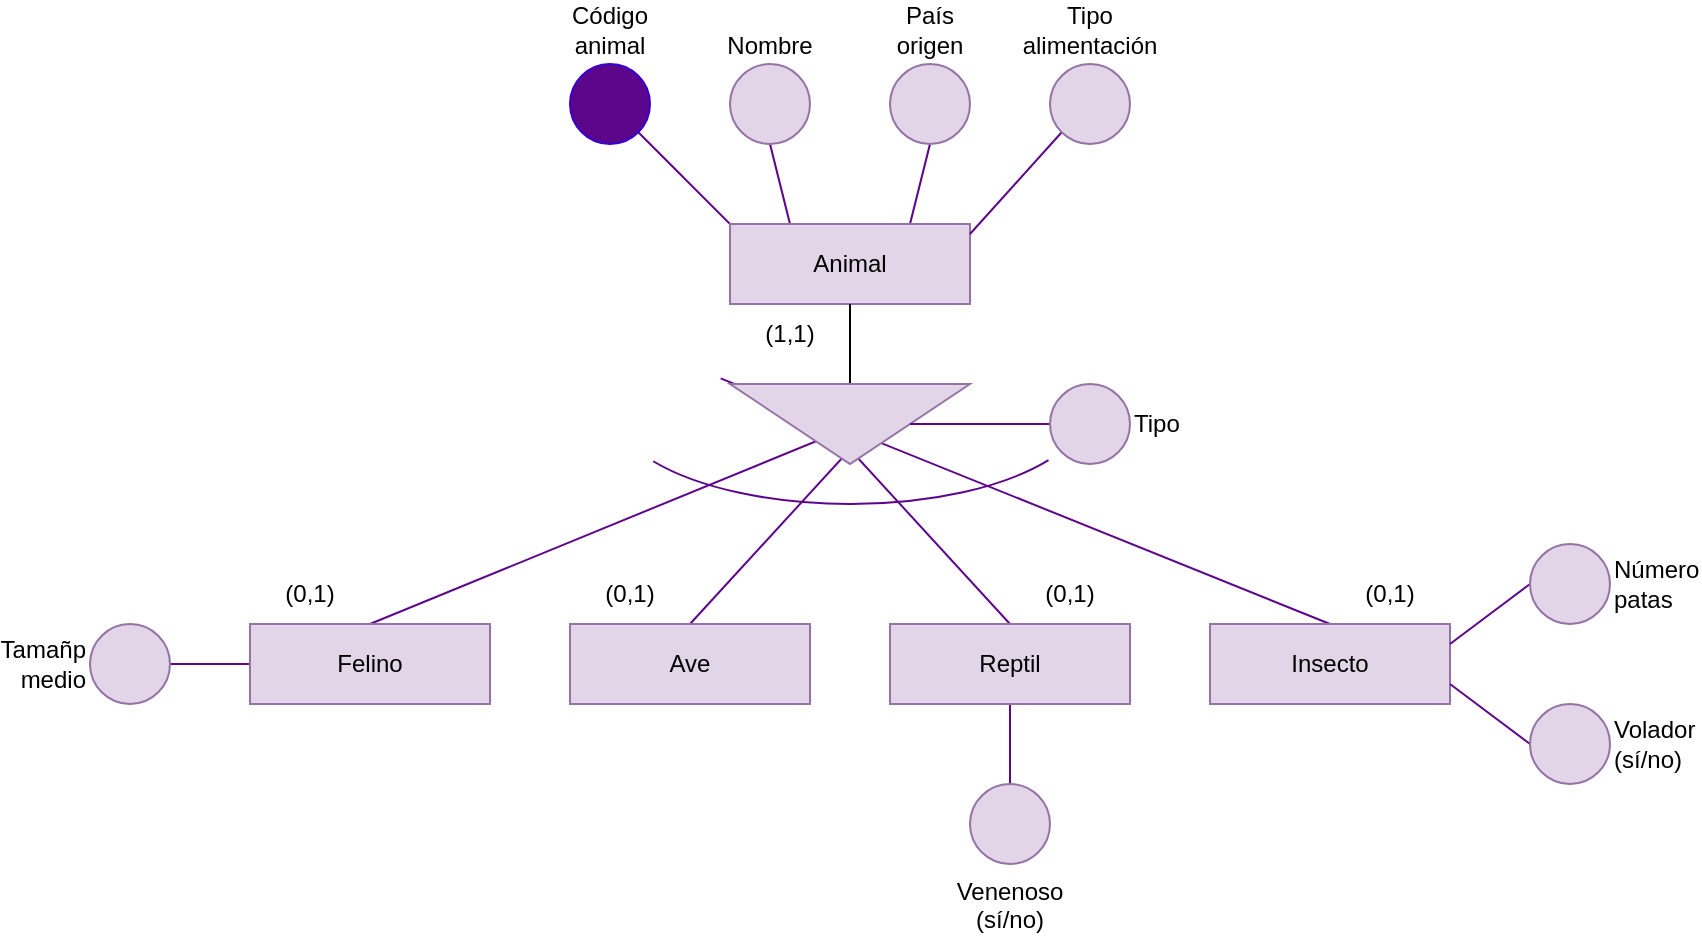 <mxfile>
    <diagram id="6gfDzhR8UG0JMTbnyaS-" name="Page-1">
        <mxGraphModel dx="1628" dy="606" grid="1" gridSize="10" guides="1" tooltips="1" connect="1" arrows="1" fold="1" page="1" pageScale="1" pageWidth="850" pageHeight="1100" math="0" shadow="0">
            <root>
                <mxCell id="0"/>
                <mxCell id="1" parent="0"/>
                <mxCell id="6" style="edgeStyle=none;html=1;entryX=1;entryY=1;entryDx=0;entryDy=0;strokeColor=#5C068C;endArrow=none;endFill=0;exitX=0;exitY=0;exitDx=0;exitDy=0;" parent="1" source="16" target="10" edge="1">
                    <mxGeometry relative="1" as="geometry">
                        <mxPoint x="30" y="200" as="sourcePoint"/>
                    </mxGeometry>
                </mxCell>
                <mxCell id="7" style="edgeStyle=none;html=1;exitX=0.25;exitY=0;exitDx=0;exitDy=0;entryX=0.5;entryY=1;entryDx=0;entryDy=0;strokeColor=#5C068C;endArrow=none;endFill=0;" parent="1" source="16" target="11" edge="1">
                    <mxGeometry relative="1" as="geometry">
                        <mxPoint x="60" y="200" as="sourcePoint"/>
                    </mxGeometry>
                </mxCell>
                <mxCell id="8" style="edgeStyle=none;html=1;entryX=0.5;entryY=1;entryDx=0;entryDy=0;strokeColor=#5C068C;endArrow=none;endFill=0;" parent="1" target="12" edge="1">
                    <mxGeometry relative="1" as="geometry">
                        <mxPoint x="90" y="200" as="sourcePoint"/>
                        <mxPoint x="140" y="160" as="targetPoint"/>
                    </mxGeometry>
                </mxCell>
                <mxCell id="10" value="Código animal" style="ellipse;whiteSpace=wrap;html=1;aspect=fixed;fillColor=#5C068C;fontColor=#000000;strokeColor=#3700CC;verticalAlign=bottom;labelPosition=center;verticalLabelPosition=top;align=center;" parent="1" vertex="1">
                    <mxGeometry x="-80" y="120" width="40" height="40" as="geometry"/>
                </mxCell>
                <mxCell id="11" value="Nombre" style="ellipse;whiteSpace=wrap;html=1;aspect=fixed;fillColor=#e1d5e7;strokeColor=#9673a6;verticalAlign=bottom;labelPosition=center;verticalLabelPosition=top;align=center;" parent="1" vertex="1">
                    <mxGeometry y="120" width="40" height="40" as="geometry"/>
                </mxCell>
                <mxCell id="12" value="País origen" style="ellipse;whiteSpace=wrap;html=1;aspect=fixed;fillColor=#e1d5e7;strokeColor=#9673a6;verticalAlign=bottom;labelPosition=center;verticalLabelPosition=top;align=center;" parent="1" vertex="1">
                    <mxGeometry x="80" y="120" width="40" height="40" as="geometry"/>
                </mxCell>
                <mxCell id="16" value="Animal" style="rounded=0;whiteSpace=wrap;html=1;fillColor=#e1d5e7;strokeColor=#9673a6;" parent="1" vertex="1">
                    <mxGeometry y="200" width="120" height="40" as="geometry"/>
                </mxCell>
                <mxCell id="45" style="edgeStyle=none;html=1;entryX=0.5;entryY=0;entryDx=0;entryDy=0;strokeColor=#5C068C;endArrow=none;endFill=0;exitX=0;exitY=0.25;exitDx=0;exitDy=0;" parent="1" source="69" target="39" edge="1">
                    <mxGeometry relative="1" as="geometry">
                        <mxPoint x="40" y="310" as="sourcePoint"/>
                    </mxGeometry>
                </mxCell>
                <mxCell id="35" style="edgeStyle=none;html=1;exitX=0;exitY=1;exitDx=0;exitDy=0;entryX=0;entryY=0.5;entryDx=0;entryDy=0;strokeColor=#5C068C;endArrow=none;endFill=0;" parent="1" source="34" edge="1">
                    <mxGeometry relative="1" as="geometry">
                        <mxPoint x="120" y="205" as="targetPoint"/>
                    </mxGeometry>
                </mxCell>
                <mxCell id="34" value="Tipo alimentación" style="ellipse;whiteSpace=wrap;html=1;aspect=fixed;fillColor=#e1d5e7;strokeColor=#9673a6;verticalAlign=bottom;labelPosition=center;verticalLabelPosition=top;align=center;" parent="1" vertex="1">
                    <mxGeometry x="160" y="120" width="40" height="40" as="geometry"/>
                </mxCell>
                <mxCell id="47" style="edgeStyle=none;html=1;exitX=0;exitY=0.75;exitDx=0;exitDy=0;entryX=0.5;entryY=0;entryDx=0;entryDy=0;strokeColor=#5C068C;endArrow=none;endFill=0;startArrow=none;" parent="1" source="69" target="40" edge="1">
                    <mxGeometry relative="1" as="geometry">
                        <mxPoint x="140" y="360" as="sourcePoint"/>
                    </mxGeometry>
                </mxCell>
                <mxCell id="50" style="edgeStyle=none;html=1;exitX=-0.071;exitY=1.039;exitDx=0;exitDy=0;entryX=0.5;entryY=0;entryDx=0;entryDy=0;strokeColor=#5C068C;endArrow=none;endFill=0;exitPerimeter=0;" parent="1" source="69" target="41" edge="1">
                    <mxGeometry relative="1" as="geometry">
                        <mxPoint x="300" y="360" as="sourcePoint"/>
                    </mxGeometry>
                </mxCell>
                <mxCell id="46" style="edgeStyle=none;html=1;exitX=0.034;exitY=0.087;exitDx=0;exitDy=0;entryX=0.5;entryY=0;entryDx=0;entryDy=0;strokeColor=#5C068C;endArrow=none;endFill=0;exitPerimeter=0;" parent="1" source="69" target="42" edge="1">
                    <mxGeometry relative="1" as="geometry">
                        <mxPoint x="-180" y="360" as="sourcePoint"/>
                    </mxGeometry>
                </mxCell>
                <mxCell id="39" value="Ave" style="rounded=0;whiteSpace=wrap;html=1;fillColor=#e1d5e7;strokeColor=#9673a6;" parent="1" vertex="1">
                    <mxGeometry x="-80" y="400" width="120" height="40" as="geometry"/>
                </mxCell>
                <mxCell id="56" style="edgeStyle=none;html=1;exitX=0.5;exitY=1;exitDx=0;exitDy=0;entryX=0.5;entryY=0;entryDx=0;entryDy=0;strokeColor=#5C068C;endArrow=none;endFill=0;" parent="1" source="40" target="55" edge="1">
                    <mxGeometry relative="1" as="geometry"/>
                </mxCell>
                <mxCell id="40" value="Reptil" style="rounded=0;whiteSpace=wrap;html=1;fillColor=#e1d5e7;strokeColor=#9673a6;" parent="1" vertex="1">
                    <mxGeometry x="80" y="400" width="120" height="40" as="geometry"/>
                </mxCell>
                <mxCell id="41" value="Insecto" style="rounded=0;whiteSpace=wrap;html=1;fillColor=#e1d5e7;strokeColor=#9673a6;" parent="1" vertex="1">
                    <mxGeometry x="240" y="400" width="120" height="40" as="geometry"/>
                </mxCell>
                <mxCell id="60" style="edgeStyle=none;html=1;exitX=0;exitY=0.5;exitDx=0;exitDy=0;entryX=1;entryY=0.5;entryDx=0;entryDy=0;strokeColor=#5C068C;endArrow=none;endFill=0;" parent="1" source="42" target="57" edge="1">
                    <mxGeometry relative="1" as="geometry"/>
                </mxCell>
                <mxCell id="42" value="Felino" style="rounded=0;whiteSpace=wrap;html=1;fillColor=#e1d5e7;strokeColor=#9673a6;" parent="1" vertex="1">
                    <mxGeometry x="-240" y="400" width="120" height="40" as="geometry"/>
                </mxCell>
                <mxCell id="53" style="edgeStyle=none;html=1;exitX=0;exitY=0.5;exitDx=0;exitDy=0;entryX=1;entryY=0.25;entryDx=0;entryDy=0;strokeColor=#5C068C;endArrow=none;endFill=0;" parent="1" source="51" target="41" edge="1">
                    <mxGeometry relative="1" as="geometry"/>
                </mxCell>
                <mxCell id="51" value="Número patas" style="ellipse;whiteSpace=wrap;html=1;aspect=fixed;fillColor=#e1d5e7;strokeColor=#9673a6;verticalAlign=middle;labelPosition=right;verticalLabelPosition=middle;align=left;" parent="1" vertex="1">
                    <mxGeometry x="400" y="360" width="40" height="40" as="geometry"/>
                </mxCell>
                <mxCell id="54" style="edgeStyle=none;html=1;exitX=0;exitY=0.5;exitDx=0;exitDy=0;entryX=1;entryY=0.75;entryDx=0;entryDy=0;strokeColor=#5C068C;endArrow=none;endFill=0;" parent="1" source="52" target="41" edge="1">
                    <mxGeometry relative="1" as="geometry"/>
                </mxCell>
                <mxCell id="52" value="Volador (sí/no)" style="ellipse;whiteSpace=wrap;html=1;aspect=fixed;fillColor=#e1d5e7;strokeColor=#9673a6;verticalAlign=middle;labelPosition=right;verticalLabelPosition=middle;align=left;" parent="1" vertex="1">
                    <mxGeometry x="400" y="440" width="40" height="40" as="geometry"/>
                </mxCell>
                <mxCell id="55" value="Venenoso (sí/no)" style="ellipse;whiteSpace=wrap;html=1;aspect=fixed;fillColor=#e1d5e7;strokeColor=#9673a6;verticalAlign=top;labelPosition=center;verticalLabelPosition=bottom;align=center;" parent="1" vertex="1">
                    <mxGeometry x="120" y="480" width="40" height="40" as="geometry"/>
                </mxCell>
                <mxCell id="57" value="Tamañp medio" style="ellipse;whiteSpace=wrap;html=1;aspect=fixed;fillColor=#e1d5e7;strokeColor=#9673a6;verticalAlign=middle;labelPosition=left;verticalLabelPosition=middle;align=right;" parent="1" vertex="1">
                    <mxGeometry x="-320" y="400" width="40" height="40" as="geometry"/>
                </mxCell>
                <mxCell id="62" value="(0,1)" style="text;html=1;strokeColor=none;fillColor=none;align=center;verticalAlign=middle;whiteSpace=wrap;rounded=0;" parent="1" vertex="1">
                    <mxGeometry x="-240" y="370" width="60" height="30" as="geometry"/>
                </mxCell>
                <mxCell id="63" value="(0,1)" style="text;html=1;strokeColor=none;fillColor=none;align=center;verticalAlign=middle;whiteSpace=wrap;rounded=0;" parent="1" vertex="1">
                    <mxGeometry x="-80" y="370" width="60" height="30" as="geometry"/>
                </mxCell>
                <mxCell id="64" value="(0,1)" style="text;html=1;strokeColor=none;fillColor=none;align=center;verticalAlign=middle;whiteSpace=wrap;rounded=0;" parent="1" vertex="1">
                    <mxGeometry x="140" y="370" width="60" height="30" as="geometry"/>
                </mxCell>
                <mxCell id="65" value="(0,1)" style="text;html=1;strokeColor=none;fillColor=none;align=center;verticalAlign=middle;whiteSpace=wrap;rounded=0;" parent="1" vertex="1">
                    <mxGeometry x="300" y="370" width="60" height="30" as="geometry"/>
                </mxCell>
                <mxCell id="72" style="edgeStyle=none;html=1;exitX=1;exitY=0;exitDx=0;exitDy=0;entryX=0;entryY=0.5;entryDx=0;entryDy=0;endArrow=none;endFill=0;" edge="1" parent="1" source="68" target="69">
                    <mxGeometry relative="1" as="geometry"/>
                </mxCell>
                <mxCell id="68" value="(1,1)" style="text;html=1;strokeColor=none;fillColor=none;align=center;verticalAlign=middle;whiteSpace=wrap;rounded=0;" parent="1" vertex="1">
                    <mxGeometry y="240" width="60" height="30" as="geometry"/>
                </mxCell>
                <mxCell id="69" value="" style="triangle;whiteSpace=wrap;html=1;rotation=90;fillColor=#e1d5e7;strokeColor=#9673a6;" vertex="1" parent="1">
                    <mxGeometry x="40" y="240" width="40" height="120" as="geometry"/>
                </mxCell>
                <mxCell id="71" style="edgeStyle=none;html=1;exitX=0;exitY=0.5;exitDx=0;exitDy=0;entryX=0.5;entryY=0;entryDx=0;entryDy=0;endArrow=none;endFill=0;strokeColor=#5C068C;" edge="1" parent="1" source="70" target="69">
                    <mxGeometry relative="1" as="geometry"/>
                </mxCell>
                <mxCell id="70" value="Tipo" style="ellipse;whiteSpace=wrap;html=1;aspect=fixed;fillColor=#e1d5e7;strokeColor=#9673a6;verticalAlign=middle;labelPosition=right;verticalLabelPosition=middle;align=left;" vertex="1" parent="1">
                    <mxGeometry x="160" y="280" width="40" height="40" as="geometry"/>
                </mxCell>
                <mxCell id="73" value="" style="verticalLabelPosition=bottom;verticalAlign=top;html=1;shape=mxgraph.basic.arc;startAngle=0.595;endAngle=0.903;fontColor=#5C068C;rotation=-90;strokeColor=#5C068C;" vertex="1" parent="1">
                    <mxGeometry x="10" y="170" width="100" height="240" as="geometry"/>
                </mxCell>
            </root>
        </mxGraphModel>
    </diagram>
</mxfile>